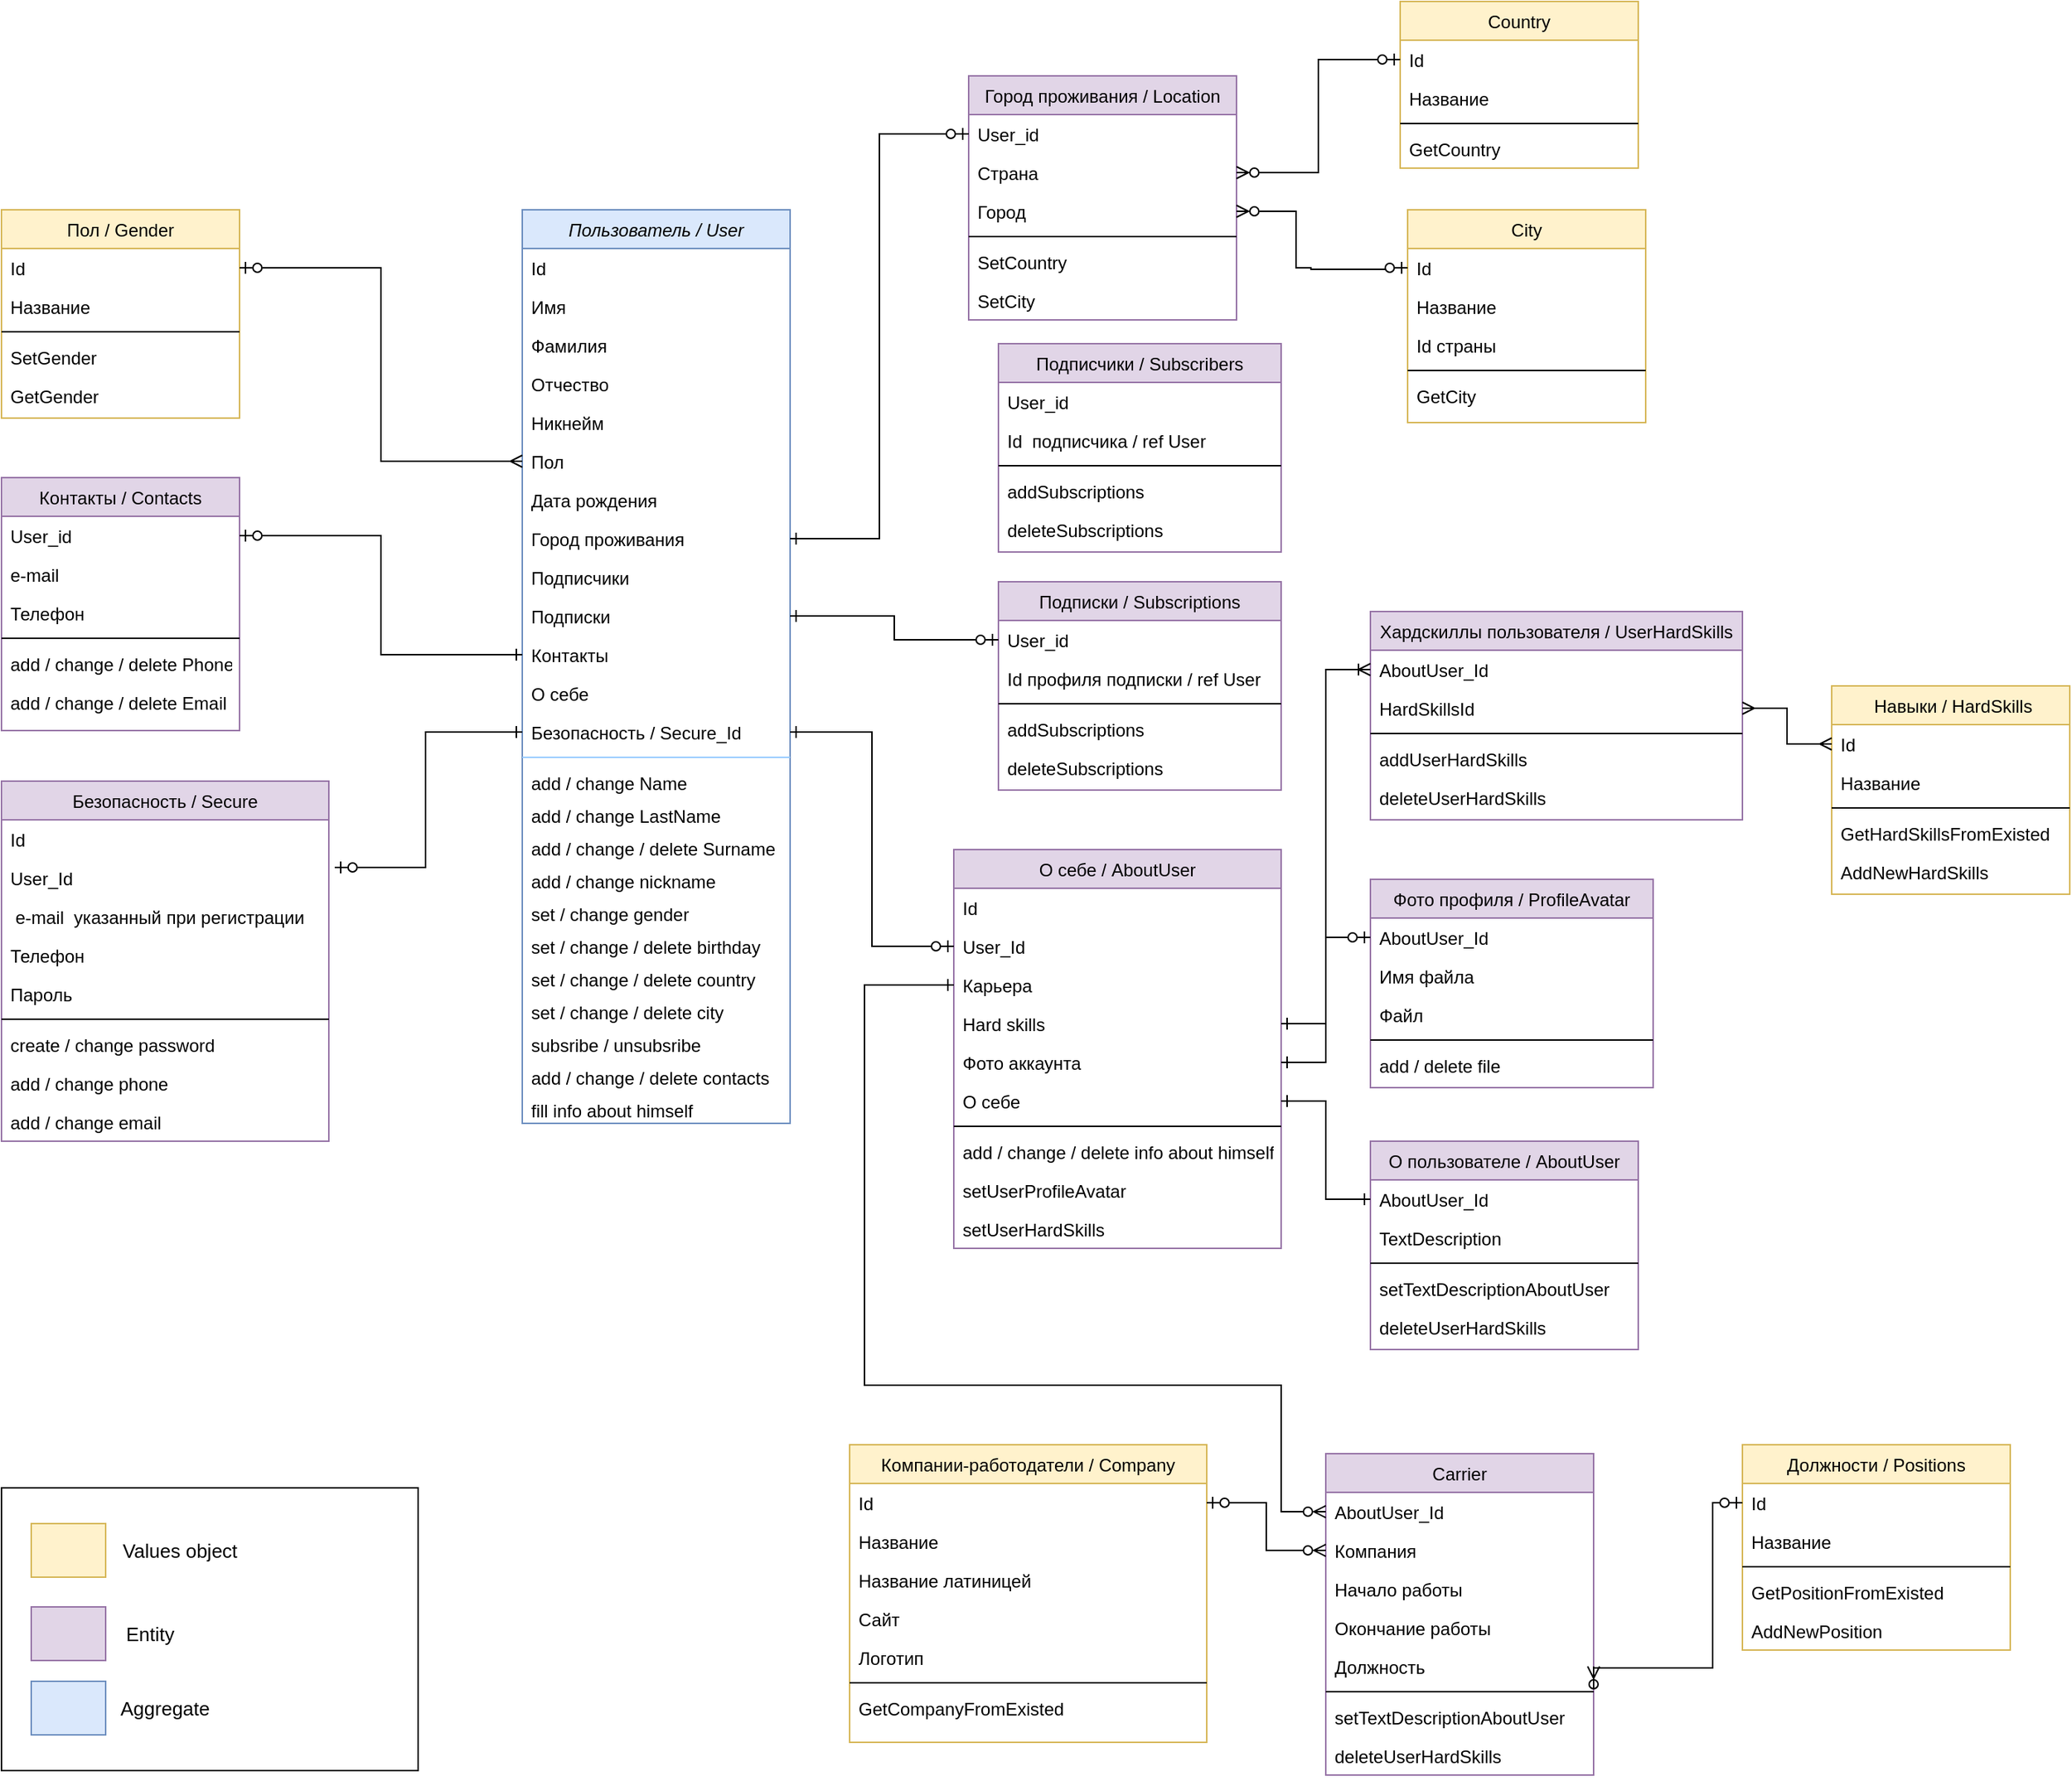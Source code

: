 <mxfile version="21.2.8" type="device">
  <diagram id="C5RBs43oDa-KdzZeNtuy" name="Page-1">
    <mxGraphModel dx="2420" dy="2177" grid="1" gridSize="10" guides="1" tooltips="1" connect="1" arrows="1" fold="1" page="1" pageScale="1" pageWidth="827" pageHeight="1169" math="0" shadow="0">
      <root>
        <mxCell id="WIyWlLk6GJQsqaUBKTNV-0" />
        <mxCell id="WIyWlLk6GJQsqaUBKTNV-1" parent="WIyWlLk6GJQsqaUBKTNV-0" />
        <mxCell id="zkfFHV4jXpPFQw0GAbJ--0" value="Пользователь / User" style="swimlane;fontStyle=2;align=center;verticalAlign=top;childLayout=stackLayout;horizontal=1;startSize=26;horizontalStack=0;resizeParent=1;resizeLast=0;collapsible=1;marginBottom=0;rounded=0;shadow=0;strokeWidth=1;fillColor=#dae8fc;strokeColor=#6c8ebf;" parent="WIyWlLk6GJQsqaUBKTNV-1" vertex="1">
          <mxGeometry x="220" y="120" width="180" height="614" as="geometry">
            <mxRectangle x="230" y="140" width="160" height="26" as="alternateBounds" />
          </mxGeometry>
        </mxCell>
        <mxCell id="zkfFHV4jXpPFQw0GAbJ--1" value="Id" style="text;align=left;verticalAlign=top;spacingLeft=4;spacingRight=4;overflow=hidden;rotatable=0;points=[[0,0.5],[1,0.5]];portConstraint=eastwest;" parent="zkfFHV4jXpPFQw0GAbJ--0" vertex="1">
          <mxGeometry y="26" width="180" height="26" as="geometry" />
        </mxCell>
        <mxCell id="zkfFHV4jXpPFQw0GAbJ--2" value="Имя" style="text;align=left;verticalAlign=top;spacingLeft=4;spacingRight=4;overflow=hidden;rotatable=0;points=[[0,0.5],[1,0.5]];portConstraint=eastwest;rounded=0;shadow=0;html=0;" parent="zkfFHV4jXpPFQw0GAbJ--0" vertex="1">
          <mxGeometry y="52" width="180" height="26" as="geometry" />
        </mxCell>
        <mxCell id="zkfFHV4jXpPFQw0GAbJ--3" value="Фамилия" style="text;align=left;verticalAlign=top;spacingLeft=4;spacingRight=4;overflow=hidden;rotatable=0;points=[[0,0.5],[1,0.5]];portConstraint=eastwest;rounded=0;shadow=0;html=0;" parent="zkfFHV4jXpPFQw0GAbJ--0" vertex="1">
          <mxGeometry y="78" width="180" height="26" as="geometry" />
        </mxCell>
        <mxCell id="YTB4qI9JWVfDAvAxkfLr-0" value="Отчество" style="text;align=left;verticalAlign=top;spacingLeft=4;spacingRight=4;overflow=hidden;rotatable=0;points=[[0,0.5],[1,0.5]];portConstraint=eastwest;rounded=0;shadow=0;html=0;" vertex="1" parent="zkfFHV4jXpPFQw0GAbJ--0">
          <mxGeometry y="104" width="180" height="26" as="geometry" />
        </mxCell>
        <mxCell id="YTB4qI9JWVfDAvAxkfLr-62" value="Никнейм" style="text;align=left;verticalAlign=top;spacingLeft=4;spacingRight=4;overflow=hidden;rotatable=0;points=[[0,0.5],[1,0.5]];portConstraint=eastwest;rounded=0;shadow=0;html=0;" vertex="1" parent="zkfFHV4jXpPFQw0GAbJ--0">
          <mxGeometry y="130" width="180" height="26" as="geometry" />
        </mxCell>
        <mxCell id="YTB4qI9JWVfDAvAxkfLr-1" value="Пол" style="text;align=left;verticalAlign=top;spacingLeft=4;spacingRight=4;overflow=hidden;rotatable=0;points=[[0,0.5],[1,0.5]];portConstraint=eastwest;rounded=0;shadow=0;html=0;" vertex="1" parent="zkfFHV4jXpPFQw0GAbJ--0">
          <mxGeometry y="156" width="180" height="26" as="geometry" />
        </mxCell>
        <mxCell id="YTB4qI9JWVfDAvAxkfLr-14" value="Дата рождения" style="text;align=left;verticalAlign=top;spacingLeft=4;spacingRight=4;overflow=hidden;rotatable=0;points=[[0,0.5],[1,0.5]];portConstraint=eastwest;rounded=0;shadow=0;html=0;" vertex="1" parent="zkfFHV4jXpPFQw0GAbJ--0">
          <mxGeometry y="182" width="180" height="26" as="geometry" />
        </mxCell>
        <mxCell id="YTB4qI9JWVfDAvAxkfLr-15" value="Город проживания" style="text;align=left;verticalAlign=top;spacingLeft=4;spacingRight=4;overflow=hidden;rotatable=0;points=[[0,0.5],[1,0.5]];portConstraint=eastwest;rounded=0;shadow=0;html=0;" vertex="1" parent="zkfFHV4jXpPFQw0GAbJ--0">
          <mxGeometry y="208" width="180" height="26" as="geometry" />
        </mxCell>
        <mxCell id="YTB4qI9JWVfDAvAxkfLr-170" value="Подписчики" style="text;align=left;verticalAlign=top;spacingLeft=4;spacingRight=4;overflow=hidden;rotatable=0;points=[[0,0.5],[1,0.5]];portConstraint=eastwest;rounded=0;shadow=0;html=0;strokeColor=none;" vertex="1" parent="zkfFHV4jXpPFQw0GAbJ--0">
          <mxGeometry y="234" width="180" height="26" as="geometry" />
        </mxCell>
        <mxCell id="YTB4qI9JWVfDAvAxkfLr-36" value="Подписки" style="text;align=left;verticalAlign=top;spacingLeft=4;spacingRight=4;overflow=hidden;rotatable=0;points=[[0,0.5],[1,0.5]];portConstraint=eastwest;rounded=0;shadow=0;html=0;strokeColor=none;" vertex="1" parent="zkfFHV4jXpPFQw0GAbJ--0">
          <mxGeometry y="260" width="180" height="26" as="geometry" />
        </mxCell>
        <mxCell id="YTB4qI9JWVfDAvAxkfLr-61" value="Контакты" style="text;align=left;verticalAlign=top;spacingLeft=4;spacingRight=4;overflow=hidden;rotatable=0;points=[[0,0.5],[1,0.5]];portConstraint=eastwest;rounded=0;shadow=0;html=0;" vertex="1" parent="zkfFHV4jXpPFQw0GAbJ--0">
          <mxGeometry y="286" width="180" height="26" as="geometry" />
        </mxCell>
        <mxCell id="YTB4qI9JWVfDAvAxkfLr-116" value="О себе" style="text;align=left;verticalAlign=top;spacingLeft=4;spacingRight=4;overflow=hidden;rotatable=0;points=[[0,0.5],[1,0.5]];portConstraint=eastwest;rounded=0;shadow=0;html=0;" vertex="1" parent="zkfFHV4jXpPFQw0GAbJ--0">
          <mxGeometry y="312" width="180" height="26" as="geometry" />
        </mxCell>
        <mxCell id="YTB4qI9JWVfDAvAxkfLr-48" value="Безопасность / Secure_Id" style="text;align=left;verticalAlign=top;spacingLeft=4;spacingRight=4;overflow=hidden;rotatable=0;points=[[0,0.5],[1,0.5]];portConstraint=eastwest;rounded=0;shadow=0;html=0;" vertex="1" parent="zkfFHV4jXpPFQw0GAbJ--0">
          <mxGeometry y="338" width="180" height="26" as="geometry" />
        </mxCell>
        <mxCell id="YTB4qI9JWVfDAvAxkfLr-186" value="" style="line;html=1;strokeWidth=1;align=left;verticalAlign=middle;spacingTop=-1;spacingLeft=3;spacingRight=3;rotatable=0;labelPosition=right;points=[];portConstraint=eastwest;strokeColor=#99CCFF;" vertex="1" parent="zkfFHV4jXpPFQw0GAbJ--0">
          <mxGeometry y="364" width="180" height="8" as="geometry" />
        </mxCell>
        <mxCell id="zkfFHV4jXpPFQw0GAbJ--5" value="add / change Name" style="text;align=left;verticalAlign=top;spacingLeft=4;spacingRight=4;overflow=hidden;rotatable=0;points=[[0,0.5],[1,0.5]];portConstraint=eastwest;" parent="zkfFHV4jXpPFQw0GAbJ--0" vertex="1">
          <mxGeometry y="372" width="180" height="22" as="geometry" />
        </mxCell>
        <mxCell id="YTB4qI9JWVfDAvAxkfLr-87" value="add / change LastName" style="text;align=left;verticalAlign=top;spacingLeft=4;spacingRight=4;overflow=hidden;rotatable=0;points=[[0,0.5],[1,0.5]];portConstraint=eastwest;" vertex="1" parent="zkfFHV4jXpPFQw0GAbJ--0">
          <mxGeometry y="394" width="180" height="22" as="geometry" />
        </mxCell>
        <mxCell id="YTB4qI9JWVfDAvAxkfLr-88" value="add / change / delete Surname" style="text;align=left;verticalAlign=top;spacingLeft=4;spacingRight=4;overflow=hidden;rotatable=0;points=[[0,0.5],[1,0.5]];portConstraint=eastwest;" vertex="1" parent="zkfFHV4jXpPFQw0GAbJ--0">
          <mxGeometry y="416" width="180" height="22" as="geometry" />
        </mxCell>
        <mxCell id="YTB4qI9JWVfDAvAxkfLr-89" value="add / change nickname" style="text;align=left;verticalAlign=top;spacingLeft=4;spacingRight=4;overflow=hidden;rotatable=0;points=[[0,0.5],[1,0.5]];portConstraint=eastwest;" vertex="1" parent="zkfFHV4jXpPFQw0GAbJ--0">
          <mxGeometry y="438" width="180" height="22" as="geometry" />
        </mxCell>
        <mxCell id="YTB4qI9JWVfDAvAxkfLr-90" value="set / change gender" style="text;align=left;verticalAlign=top;spacingLeft=4;spacingRight=4;overflow=hidden;rotatable=0;points=[[0,0.5],[1,0.5]];portConstraint=eastwest;" vertex="1" parent="zkfFHV4jXpPFQw0GAbJ--0">
          <mxGeometry y="460" width="180" height="22" as="geometry" />
        </mxCell>
        <mxCell id="YTB4qI9JWVfDAvAxkfLr-91" value="set / change / delete birthday" style="text;align=left;verticalAlign=top;spacingLeft=4;spacingRight=4;overflow=hidden;rotatable=0;points=[[0,0.5],[1,0.5]];portConstraint=eastwest;" vertex="1" parent="zkfFHV4jXpPFQw0GAbJ--0">
          <mxGeometry y="482" width="180" height="22" as="geometry" />
        </mxCell>
        <mxCell id="YTB4qI9JWVfDAvAxkfLr-92" value="set / change / delete country" style="text;align=left;verticalAlign=top;spacingLeft=4;spacingRight=4;overflow=hidden;rotatable=0;points=[[0,0.5],[1,0.5]];portConstraint=eastwest;" vertex="1" parent="zkfFHV4jXpPFQw0GAbJ--0">
          <mxGeometry y="504" width="180" height="22" as="geometry" />
        </mxCell>
        <mxCell id="YTB4qI9JWVfDAvAxkfLr-93" value="set / change / delete city" style="text;align=left;verticalAlign=top;spacingLeft=4;spacingRight=4;overflow=hidden;rotatable=0;points=[[0,0.5],[1,0.5]];portConstraint=eastwest;" vertex="1" parent="zkfFHV4jXpPFQw0GAbJ--0">
          <mxGeometry y="526" width="180" height="22" as="geometry" />
        </mxCell>
        <mxCell id="YTB4qI9JWVfDAvAxkfLr-94" value="subsribe / unsubsribe" style="text;align=left;verticalAlign=top;spacingLeft=4;spacingRight=4;overflow=hidden;rotatable=0;points=[[0,0.5],[1,0.5]];portConstraint=eastwest;" vertex="1" parent="zkfFHV4jXpPFQw0GAbJ--0">
          <mxGeometry y="548" width="180" height="22" as="geometry" />
        </mxCell>
        <mxCell id="YTB4qI9JWVfDAvAxkfLr-95" value="add / change / delete contacts" style="text;align=left;verticalAlign=top;spacingLeft=4;spacingRight=4;overflow=hidden;rotatable=0;points=[[0,0.5],[1,0.5]];portConstraint=eastwest;" vertex="1" parent="zkfFHV4jXpPFQw0GAbJ--0">
          <mxGeometry y="570" width="180" height="22" as="geometry" />
        </mxCell>
        <mxCell id="YTB4qI9JWVfDAvAxkfLr-96" value="fill info about himself " style="text;align=left;verticalAlign=top;spacingLeft=4;spacingRight=4;overflow=hidden;rotatable=0;points=[[0,0.5],[1,0.5]];portConstraint=eastwest;" vertex="1" parent="zkfFHV4jXpPFQw0GAbJ--0">
          <mxGeometry y="592" width="180" height="22" as="geometry" />
        </mxCell>
        <mxCell id="zkfFHV4jXpPFQw0GAbJ--17" value="Город проживания / Location" style="swimlane;fontStyle=0;align=center;verticalAlign=top;childLayout=stackLayout;horizontal=1;startSize=26;horizontalStack=0;resizeParent=1;resizeLast=0;collapsible=1;marginBottom=0;rounded=0;shadow=0;strokeWidth=1;fillColor=#e1d5e7;strokeColor=#9673a6;" parent="WIyWlLk6GJQsqaUBKTNV-1" vertex="1">
          <mxGeometry x="520" y="30" width="180" height="164" as="geometry">
            <mxRectangle x="550" y="140" width="160" height="26" as="alternateBounds" />
          </mxGeometry>
        </mxCell>
        <mxCell id="YTB4qI9JWVfDAvAxkfLr-38" value="User_id" style="text;align=left;verticalAlign=top;spacingLeft=4;spacingRight=4;overflow=hidden;rotatable=0;points=[[0,0.5],[1,0.5]];portConstraint=eastwest;rounded=0;shadow=0;html=0;" vertex="1" parent="zkfFHV4jXpPFQw0GAbJ--17">
          <mxGeometry y="26" width="180" height="26" as="geometry" />
        </mxCell>
        <mxCell id="zkfFHV4jXpPFQw0GAbJ--18" value="Страна" style="text;align=left;verticalAlign=top;spacingLeft=4;spacingRight=4;overflow=hidden;rotatable=0;points=[[0,0.5],[1,0.5]];portConstraint=eastwest;" parent="zkfFHV4jXpPFQw0GAbJ--17" vertex="1">
          <mxGeometry y="52" width="180" height="26" as="geometry" />
        </mxCell>
        <mxCell id="zkfFHV4jXpPFQw0GAbJ--19" value="Город" style="text;align=left;verticalAlign=top;spacingLeft=4;spacingRight=4;overflow=hidden;rotatable=0;points=[[0,0.5],[1,0.5]];portConstraint=eastwest;rounded=0;shadow=0;html=0;" parent="zkfFHV4jXpPFQw0GAbJ--17" vertex="1">
          <mxGeometry y="78" width="180" height="26" as="geometry" />
        </mxCell>
        <mxCell id="zkfFHV4jXpPFQw0GAbJ--23" value="" style="line;html=1;strokeWidth=1;align=left;verticalAlign=middle;spacingTop=-1;spacingLeft=3;spacingRight=3;rotatable=0;labelPosition=right;points=[];portConstraint=eastwest;" parent="zkfFHV4jXpPFQw0GAbJ--17" vertex="1">
          <mxGeometry y="104" width="180" height="8" as="geometry" />
        </mxCell>
        <mxCell id="zkfFHV4jXpPFQw0GAbJ--24" value="SetCountry" style="text;align=left;verticalAlign=top;spacingLeft=4;spacingRight=4;overflow=hidden;rotatable=0;points=[[0,0.5],[1,0.5]];portConstraint=eastwest;" parent="zkfFHV4jXpPFQw0GAbJ--17" vertex="1">
          <mxGeometry y="112" width="180" height="26" as="geometry" />
        </mxCell>
        <mxCell id="zkfFHV4jXpPFQw0GAbJ--25" value="SetCity" style="text;align=left;verticalAlign=top;spacingLeft=4;spacingRight=4;overflow=hidden;rotatable=0;points=[[0,0.5],[1,0.5]];portConstraint=eastwest;" parent="zkfFHV4jXpPFQw0GAbJ--17" vertex="1">
          <mxGeometry y="138" width="180" height="26" as="geometry" />
        </mxCell>
        <mxCell id="YTB4qI9JWVfDAvAxkfLr-2" value="Пол / Gender" style="swimlane;fontStyle=0;align=center;verticalAlign=top;childLayout=stackLayout;horizontal=1;startSize=26;horizontalStack=0;resizeParent=1;resizeLast=0;collapsible=1;marginBottom=0;rounded=0;shadow=0;strokeWidth=1;fillColor=#fff2cc;strokeColor=#d6b656;" vertex="1" parent="WIyWlLk6GJQsqaUBKTNV-1">
          <mxGeometry x="-130" y="120" width="160" height="140" as="geometry">
            <mxRectangle x="550" y="140" width="160" height="26" as="alternateBounds" />
          </mxGeometry>
        </mxCell>
        <mxCell id="YTB4qI9JWVfDAvAxkfLr-3" value="Id" style="text;align=left;verticalAlign=top;spacingLeft=4;spacingRight=4;overflow=hidden;rotatable=0;points=[[0,0.5],[1,0.5]];portConstraint=eastwest;" vertex="1" parent="YTB4qI9JWVfDAvAxkfLr-2">
          <mxGeometry y="26" width="160" height="26" as="geometry" />
        </mxCell>
        <mxCell id="YTB4qI9JWVfDAvAxkfLr-4" value="Название" style="text;align=left;verticalAlign=top;spacingLeft=4;spacingRight=4;overflow=hidden;rotatable=0;points=[[0,0.5],[1,0.5]];portConstraint=eastwest;rounded=0;shadow=0;html=0;" vertex="1" parent="YTB4qI9JWVfDAvAxkfLr-2">
          <mxGeometry y="52" width="160" height="26" as="geometry" />
        </mxCell>
        <mxCell id="YTB4qI9JWVfDAvAxkfLr-8" value="" style="line;html=1;strokeWidth=1;align=left;verticalAlign=middle;spacingTop=-1;spacingLeft=3;spacingRight=3;rotatable=0;labelPosition=right;points=[];portConstraint=eastwest;" vertex="1" parent="YTB4qI9JWVfDAvAxkfLr-2">
          <mxGeometry y="78" width="160" height="8" as="geometry" />
        </mxCell>
        <mxCell id="YTB4qI9JWVfDAvAxkfLr-9" value="SetGender" style="text;align=left;verticalAlign=top;spacingLeft=4;spacingRight=4;overflow=hidden;rotatable=0;points=[[0,0.5],[1,0.5]];portConstraint=eastwest;" vertex="1" parent="YTB4qI9JWVfDAvAxkfLr-2">
          <mxGeometry y="86" width="160" height="26" as="geometry" />
        </mxCell>
        <mxCell id="YTB4qI9JWVfDAvAxkfLr-12" value="GetGender" style="text;align=left;verticalAlign=top;spacingLeft=4;spacingRight=4;overflow=hidden;rotatable=0;points=[[0,0.5],[1,0.5]];portConstraint=eastwest;" vertex="1" parent="YTB4qI9JWVfDAvAxkfLr-2">
          <mxGeometry y="112" width="160" height="26" as="geometry" />
        </mxCell>
        <mxCell id="YTB4qI9JWVfDAvAxkfLr-13" style="edgeStyle=orthogonalEdgeStyle;rounded=0;orthogonalLoop=1;jettySize=auto;html=1;entryX=1;entryY=0.5;entryDx=0;entryDy=0;startArrow=ERmany;startFill=0;endArrow=ERzeroToOne;endFill=0;" edge="1" parent="WIyWlLk6GJQsqaUBKTNV-1" source="YTB4qI9JWVfDAvAxkfLr-1" target="YTB4qI9JWVfDAvAxkfLr-3">
          <mxGeometry relative="1" as="geometry" />
        </mxCell>
        <mxCell id="YTB4qI9JWVfDAvAxkfLr-16" value="Country" style="swimlane;fontStyle=0;align=center;verticalAlign=top;childLayout=stackLayout;horizontal=1;startSize=26;horizontalStack=0;resizeParent=1;resizeLast=0;collapsible=1;marginBottom=0;rounded=0;shadow=0;strokeWidth=1;fillColor=#fff2cc;strokeColor=#d6b656;" vertex="1" parent="WIyWlLk6GJQsqaUBKTNV-1">
          <mxGeometry x="810" y="-20" width="160" height="112" as="geometry">
            <mxRectangle x="550" y="140" width="160" height="26" as="alternateBounds" />
          </mxGeometry>
        </mxCell>
        <mxCell id="YTB4qI9JWVfDAvAxkfLr-17" value="Id" style="text;align=left;verticalAlign=top;spacingLeft=4;spacingRight=4;overflow=hidden;rotatable=0;points=[[0,0.5],[1,0.5]];portConstraint=eastwest;" vertex="1" parent="YTB4qI9JWVfDAvAxkfLr-16">
          <mxGeometry y="26" width="160" height="26" as="geometry" />
        </mxCell>
        <mxCell id="YTB4qI9JWVfDAvAxkfLr-18" value="Название" style="text;align=left;verticalAlign=top;spacingLeft=4;spacingRight=4;overflow=hidden;rotatable=0;points=[[0,0.5],[1,0.5]];portConstraint=eastwest;rounded=0;shadow=0;html=0;" vertex="1" parent="YTB4qI9JWVfDAvAxkfLr-16">
          <mxGeometry y="52" width="160" height="26" as="geometry" />
        </mxCell>
        <mxCell id="YTB4qI9JWVfDAvAxkfLr-19" value="" style="line;html=1;strokeWidth=1;align=left;verticalAlign=middle;spacingTop=-1;spacingLeft=3;spacingRight=3;rotatable=0;labelPosition=right;points=[];portConstraint=eastwest;" vertex="1" parent="YTB4qI9JWVfDAvAxkfLr-16">
          <mxGeometry y="78" width="160" height="8" as="geometry" />
        </mxCell>
        <mxCell id="YTB4qI9JWVfDAvAxkfLr-20" value="GetCountry" style="text;align=left;verticalAlign=top;spacingLeft=4;spacingRight=4;overflow=hidden;rotatable=0;points=[[0,0.5],[1,0.5]];portConstraint=eastwest;" vertex="1" parent="YTB4qI9JWVfDAvAxkfLr-16">
          <mxGeometry y="86" width="160" height="26" as="geometry" />
        </mxCell>
        <mxCell id="YTB4qI9JWVfDAvAxkfLr-22" style="edgeStyle=orthogonalEdgeStyle;rounded=0;orthogonalLoop=1;jettySize=auto;html=1;entryX=1;entryY=0.5;entryDx=0;entryDy=0;startArrow=ERzeroToOne;startFill=0;endArrow=ERzeroToMany;endFill=0;" edge="1" parent="WIyWlLk6GJQsqaUBKTNV-1" source="YTB4qI9JWVfDAvAxkfLr-17" target="zkfFHV4jXpPFQw0GAbJ--18">
          <mxGeometry relative="1" as="geometry" />
        </mxCell>
        <mxCell id="YTB4qI9JWVfDAvAxkfLr-28" value="City" style="swimlane;fontStyle=0;align=center;verticalAlign=top;childLayout=stackLayout;horizontal=1;startSize=26;horizontalStack=0;resizeParent=1;resizeLast=0;collapsible=1;marginBottom=0;rounded=0;shadow=0;strokeWidth=1;fillColor=#fff2cc;strokeColor=#d6b656;" vertex="1" parent="WIyWlLk6GJQsqaUBKTNV-1">
          <mxGeometry x="815" y="120" width="160" height="143" as="geometry">
            <mxRectangle x="550" y="140" width="160" height="26" as="alternateBounds" />
          </mxGeometry>
        </mxCell>
        <mxCell id="YTB4qI9JWVfDAvAxkfLr-29" value="Id" style="text;align=left;verticalAlign=top;spacingLeft=4;spacingRight=4;overflow=hidden;rotatable=0;points=[[0,0.5],[1,0.5]];portConstraint=eastwest;" vertex="1" parent="YTB4qI9JWVfDAvAxkfLr-28">
          <mxGeometry y="26" width="160" height="26" as="geometry" />
        </mxCell>
        <mxCell id="YTB4qI9JWVfDAvAxkfLr-30" value="Название" style="text;align=left;verticalAlign=top;spacingLeft=4;spacingRight=4;overflow=hidden;rotatable=0;points=[[0,0.5],[1,0.5]];portConstraint=eastwest;rounded=0;shadow=0;html=0;" vertex="1" parent="YTB4qI9JWVfDAvAxkfLr-28">
          <mxGeometry y="52" width="160" height="26" as="geometry" />
        </mxCell>
        <mxCell id="YTB4qI9JWVfDAvAxkfLr-33" value="Id страны" style="text;align=left;verticalAlign=top;spacingLeft=4;spacingRight=4;overflow=hidden;rotatable=0;points=[[0,0.5],[1,0.5]];portConstraint=eastwest;rounded=0;shadow=0;html=0;" vertex="1" parent="YTB4qI9JWVfDAvAxkfLr-28">
          <mxGeometry y="78" width="160" height="26" as="geometry" />
        </mxCell>
        <mxCell id="YTB4qI9JWVfDAvAxkfLr-31" value="" style="line;html=1;strokeWidth=1;align=left;verticalAlign=middle;spacingTop=-1;spacingLeft=3;spacingRight=3;rotatable=0;labelPosition=right;points=[];portConstraint=eastwest;" vertex="1" parent="YTB4qI9JWVfDAvAxkfLr-28">
          <mxGeometry y="104" width="160" height="8" as="geometry" />
        </mxCell>
        <mxCell id="YTB4qI9JWVfDAvAxkfLr-32" value="GetCity" style="text;align=left;verticalAlign=top;spacingLeft=4;spacingRight=4;overflow=hidden;rotatable=0;points=[[0,0.5],[1,0.5]];portConstraint=eastwest;" vertex="1" parent="YTB4qI9JWVfDAvAxkfLr-28">
          <mxGeometry y="112" width="160" height="26" as="geometry" />
        </mxCell>
        <mxCell id="YTB4qI9JWVfDAvAxkfLr-35" style="edgeStyle=orthogonalEdgeStyle;rounded=0;orthogonalLoop=1;jettySize=auto;html=1;exitX=0;exitY=0.5;exitDx=0;exitDy=0;entryX=1;entryY=0.5;entryDx=0;entryDy=0;startArrow=ERzeroToOne;startFill=0;endArrow=ERzeroToMany;endFill=0;" edge="1" parent="WIyWlLk6GJQsqaUBKTNV-1" source="YTB4qI9JWVfDAvAxkfLr-29" target="zkfFHV4jXpPFQw0GAbJ--19">
          <mxGeometry relative="1" as="geometry">
            <mxPoint x="700" y="230" as="targetPoint" />
            <Array as="points">
              <mxPoint x="800" y="159" />
              <mxPoint x="800" y="160" />
              <mxPoint x="750" y="160" />
              <mxPoint x="750" y="159" />
              <mxPoint x="740" y="159" />
              <mxPoint x="740" y="121" />
            </Array>
          </mxGeometry>
        </mxCell>
        <mxCell id="YTB4qI9JWVfDAvAxkfLr-37" style="edgeStyle=orthogonalEdgeStyle;rounded=0;orthogonalLoop=1;jettySize=auto;html=1;entryX=0;entryY=0.5;entryDx=0;entryDy=0;startArrow=ERone;startFill=0;endArrow=ERzeroToOne;endFill=0;" edge="1" parent="WIyWlLk6GJQsqaUBKTNV-1" source="YTB4qI9JWVfDAvAxkfLr-15" target="YTB4qI9JWVfDAvAxkfLr-38">
          <mxGeometry relative="1" as="geometry" />
        </mxCell>
        <mxCell id="YTB4qI9JWVfDAvAxkfLr-39" value="Подписки / Subscriptions" style="swimlane;fontStyle=0;align=center;verticalAlign=top;childLayout=stackLayout;horizontal=1;startSize=26;horizontalStack=0;resizeParent=1;resizeLast=0;collapsible=1;marginBottom=0;rounded=0;shadow=0;strokeWidth=1;fillColor=#e1d5e7;strokeColor=#9673a6;" vertex="1" parent="WIyWlLk6GJQsqaUBKTNV-1">
          <mxGeometry x="540" y="370" width="190" height="140" as="geometry">
            <mxRectangle x="510" y="364" width="160" height="26" as="alternateBounds" />
          </mxGeometry>
        </mxCell>
        <mxCell id="YTB4qI9JWVfDAvAxkfLr-46" value="User_id" style="text;align=left;verticalAlign=top;spacingLeft=4;spacingRight=4;overflow=hidden;rotatable=0;points=[[0,0.5],[1,0.5]];portConstraint=eastwest;rounded=0;shadow=0;html=0;" vertex="1" parent="YTB4qI9JWVfDAvAxkfLr-39">
          <mxGeometry y="26" width="190" height="26" as="geometry" />
        </mxCell>
        <mxCell id="YTB4qI9JWVfDAvAxkfLr-40" value="Id профиля подписки / ref User" style="text;align=left;verticalAlign=top;spacingLeft=4;spacingRight=4;overflow=hidden;rotatable=0;points=[[0,0.5],[1,0.5]];portConstraint=eastwest;rounded=0;shadow=0;html=0;" vertex="1" parent="YTB4qI9JWVfDAvAxkfLr-39">
          <mxGeometry y="52" width="190" height="26" as="geometry" />
        </mxCell>
        <mxCell id="YTB4qI9JWVfDAvAxkfLr-43" value="" style="line;html=1;strokeWidth=1;align=left;verticalAlign=middle;spacingTop=-1;spacingLeft=3;spacingRight=3;rotatable=0;labelPosition=right;points=[];portConstraint=eastwest;" vertex="1" parent="YTB4qI9JWVfDAvAxkfLr-39">
          <mxGeometry y="78" width="190" height="8" as="geometry" />
        </mxCell>
        <mxCell id="YTB4qI9JWVfDAvAxkfLr-44" value="addSubscriptions" style="text;align=left;verticalAlign=top;spacingLeft=4;spacingRight=4;overflow=hidden;rotatable=0;points=[[0,0.5],[1,0.5]];portConstraint=eastwest;" vertex="1" parent="YTB4qI9JWVfDAvAxkfLr-39">
          <mxGeometry y="86" width="190" height="26" as="geometry" />
        </mxCell>
        <mxCell id="YTB4qI9JWVfDAvAxkfLr-45" value="deleteSubscriptions" style="text;align=left;verticalAlign=top;spacingLeft=4;spacingRight=4;overflow=hidden;rotatable=0;points=[[0,0.5],[1,0.5]];portConstraint=eastwest;" vertex="1" parent="YTB4qI9JWVfDAvAxkfLr-39">
          <mxGeometry y="112" width="190" height="26" as="geometry" />
        </mxCell>
        <mxCell id="YTB4qI9JWVfDAvAxkfLr-47" style="edgeStyle=orthogonalEdgeStyle;rounded=0;orthogonalLoop=1;jettySize=auto;html=1;entryX=0;entryY=0.5;entryDx=0;entryDy=0;endArrow=ERzeroToOne;endFill=0;startArrow=ERone;startFill=0;" edge="1" parent="WIyWlLk6GJQsqaUBKTNV-1" source="YTB4qI9JWVfDAvAxkfLr-36" target="YTB4qI9JWVfDAvAxkfLr-46">
          <mxGeometry relative="1" as="geometry" />
        </mxCell>
        <mxCell id="YTB4qI9JWVfDAvAxkfLr-49" value="Контакты / Contacts" style="swimlane;fontStyle=0;align=center;verticalAlign=top;childLayout=stackLayout;horizontal=1;startSize=26;horizontalStack=0;resizeParent=1;resizeLast=0;collapsible=1;marginBottom=0;rounded=0;shadow=0;strokeWidth=1;fillColor=#e1d5e7;strokeColor=#9673a6;" vertex="1" parent="WIyWlLk6GJQsqaUBKTNV-1">
          <mxGeometry x="-130" y="300" width="160" height="170" as="geometry">
            <mxRectangle x="550" y="140" width="160" height="26" as="alternateBounds" />
          </mxGeometry>
        </mxCell>
        <mxCell id="YTB4qI9JWVfDAvAxkfLr-50" value="User_id" style="text;align=left;verticalAlign=top;spacingLeft=4;spacingRight=4;overflow=hidden;rotatable=0;points=[[0,0.5],[1,0.5]];portConstraint=eastwest;rounded=0;shadow=0;html=0;" vertex="1" parent="YTB4qI9JWVfDAvAxkfLr-49">
          <mxGeometry y="26" width="160" height="26" as="geometry" />
        </mxCell>
        <mxCell id="YTB4qI9JWVfDAvAxkfLr-51" value="e-mail" style="text;align=left;verticalAlign=top;spacingLeft=4;spacingRight=4;overflow=hidden;rotatable=0;points=[[0,0.5],[1,0.5]];portConstraint=eastwest;rounded=0;shadow=0;html=0;" vertex="1" parent="YTB4qI9JWVfDAvAxkfLr-49">
          <mxGeometry y="52" width="160" height="26" as="geometry" />
        </mxCell>
        <mxCell id="YTB4qI9JWVfDAvAxkfLr-56" value="Телефон" style="text;align=left;verticalAlign=top;spacingLeft=4;spacingRight=4;overflow=hidden;rotatable=0;points=[[0,0.5],[1,0.5]];portConstraint=eastwest;rounded=0;shadow=0;html=0;" vertex="1" parent="YTB4qI9JWVfDAvAxkfLr-49">
          <mxGeometry y="78" width="160" height="26" as="geometry" />
        </mxCell>
        <mxCell id="YTB4qI9JWVfDAvAxkfLr-52" value="" style="line;html=1;strokeWidth=1;align=left;verticalAlign=middle;spacingTop=-1;spacingLeft=3;spacingRight=3;rotatable=0;labelPosition=right;points=[];portConstraint=eastwest;" vertex="1" parent="YTB4qI9JWVfDAvAxkfLr-49">
          <mxGeometry y="104" width="160" height="8" as="geometry" />
        </mxCell>
        <mxCell id="YTB4qI9JWVfDAvAxkfLr-53" value="add / change / delete Phone" style="text;align=left;verticalAlign=top;spacingLeft=4;spacingRight=4;overflow=hidden;rotatable=0;points=[[0,0.5],[1,0.5]];portConstraint=eastwest;" vertex="1" parent="YTB4qI9JWVfDAvAxkfLr-49">
          <mxGeometry y="112" width="160" height="26" as="geometry" />
        </mxCell>
        <mxCell id="YTB4qI9JWVfDAvAxkfLr-54" value="add / change / delete Email" style="text;align=left;verticalAlign=top;spacingLeft=4;spacingRight=4;overflow=hidden;rotatable=0;points=[[0,0.5],[1,0.5]];portConstraint=eastwest;" vertex="1" parent="YTB4qI9JWVfDAvAxkfLr-49">
          <mxGeometry y="138" width="160" height="26" as="geometry" />
        </mxCell>
        <mxCell id="YTB4qI9JWVfDAvAxkfLr-55" style="edgeStyle=orthogonalEdgeStyle;rounded=0;orthogonalLoop=1;jettySize=auto;html=1;entryX=1;entryY=0.5;entryDx=0;entryDy=0;exitX=0;exitY=0.5;exitDx=0;exitDy=0;startArrow=ERone;startFill=0;endArrow=ERzeroToOne;endFill=0;" edge="1" parent="WIyWlLk6GJQsqaUBKTNV-1" source="YTB4qI9JWVfDAvAxkfLr-61" target="YTB4qI9JWVfDAvAxkfLr-50">
          <mxGeometry relative="1" as="geometry" />
        </mxCell>
        <mxCell id="YTB4qI9JWVfDAvAxkfLr-63" value="О себе / AboutUser" style="swimlane;fontStyle=0;align=center;verticalAlign=top;childLayout=stackLayout;horizontal=1;startSize=26;horizontalStack=0;resizeParent=1;resizeLast=0;collapsible=1;marginBottom=0;rounded=0;shadow=0;strokeWidth=1;fillColor=#e1d5e7;strokeColor=#9673a6;" vertex="1" parent="WIyWlLk6GJQsqaUBKTNV-1">
          <mxGeometry x="510" y="550" width="220" height="268" as="geometry">
            <mxRectangle x="550" y="140" width="160" height="26" as="alternateBounds" />
          </mxGeometry>
        </mxCell>
        <mxCell id="YTB4qI9JWVfDAvAxkfLr-115" value="Id" style="text;align=left;verticalAlign=top;spacingLeft=4;spacingRight=4;overflow=hidden;rotatable=0;points=[[0,0.5],[1,0.5]];portConstraint=eastwest;rounded=0;shadow=0;html=0;" vertex="1" parent="YTB4qI9JWVfDAvAxkfLr-63">
          <mxGeometry y="26" width="220" height="26" as="geometry" />
        </mxCell>
        <mxCell id="YTB4qI9JWVfDAvAxkfLr-69" value="User_Id" style="text;align=left;verticalAlign=top;spacingLeft=4;spacingRight=4;overflow=hidden;rotatable=0;points=[[0,0.5],[1,0.5]];portConstraint=eastwest;rounded=0;shadow=0;html=0;" vertex="1" parent="YTB4qI9JWVfDAvAxkfLr-63">
          <mxGeometry y="52" width="220" height="26" as="geometry" />
        </mxCell>
        <mxCell id="YTB4qI9JWVfDAvAxkfLr-138" value="Карьера" style="text;align=left;verticalAlign=top;spacingLeft=4;spacingRight=4;overflow=hidden;rotatable=0;points=[[0,0.5],[1,0.5]];portConstraint=eastwest;rounded=0;shadow=0;html=0;" vertex="1" parent="YTB4qI9JWVfDAvAxkfLr-63">
          <mxGeometry y="78" width="220" height="26" as="geometry" />
        </mxCell>
        <mxCell id="YTB4qI9JWVfDAvAxkfLr-137" value="Hard skills" style="text;align=left;verticalAlign=top;spacingLeft=4;spacingRight=4;overflow=hidden;rotatable=0;points=[[0,0.5],[1,0.5]];portConstraint=eastwest;rounded=0;shadow=0;html=0;" vertex="1" parent="YTB4qI9JWVfDAvAxkfLr-63">
          <mxGeometry y="104" width="220" height="26" as="geometry" />
        </mxCell>
        <mxCell id="YTB4qI9JWVfDAvAxkfLr-110" value="Фото аккаунта" style="text;align=left;verticalAlign=top;spacingLeft=4;spacingRight=4;overflow=hidden;rotatable=0;points=[[0,0.5],[1,0.5]];portConstraint=eastwest;rounded=0;shadow=0;html=0;" vertex="1" parent="YTB4qI9JWVfDAvAxkfLr-63">
          <mxGeometry y="130" width="220" height="26" as="geometry" />
        </mxCell>
        <mxCell id="YTB4qI9JWVfDAvAxkfLr-65" value="О себе" style="text;align=left;verticalAlign=top;spacingLeft=4;spacingRight=4;overflow=hidden;rotatable=0;points=[[0,0.5],[1,0.5]];portConstraint=eastwest;rounded=0;shadow=0;html=0;" vertex="1" parent="YTB4qI9JWVfDAvAxkfLr-63">
          <mxGeometry y="156" width="220" height="26" as="geometry" />
        </mxCell>
        <mxCell id="YTB4qI9JWVfDAvAxkfLr-66" value="" style="line;html=1;strokeWidth=1;align=left;verticalAlign=middle;spacingTop=-1;spacingLeft=3;spacingRight=3;rotatable=0;labelPosition=right;points=[];portConstraint=eastwest;" vertex="1" parent="YTB4qI9JWVfDAvAxkfLr-63">
          <mxGeometry y="182" width="220" height="8" as="geometry" />
        </mxCell>
        <mxCell id="YTB4qI9JWVfDAvAxkfLr-67" value="add / change / delete info about himself" style="text;align=left;verticalAlign=top;spacingLeft=4;spacingRight=4;overflow=hidden;rotatable=0;points=[[0,0.5],[1,0.5]];portConstraint=eastwest;" vertex="1" parent="YTB4qI9JWVfDAvAxkfLr-63">
          <mxGeometry y="190" width="220" height="26" as="geometry" />
        </mxCell>
        <mxCell id="YTB4qI9JWVfDAvAxkfLr-68" value="setUserProfileAvatar" style="text;align=left;verticalAlign=top;spacingLeft=4;spacingRight=4;overflow=hidden;rotatable=0;points=[[0,0.5],[1,0.5]];portConstraint=eastwest;" vertex="1" parent="YTB4qI9JWVfDAvAxkfLr-63">
          <mxGeometry y="216" width="220" height="26" as="geometry" />
        </mxCell>
        <mxCell id="YTB4qI9JWVfDAvAxkfLr-114" value="setUserHardSkills" style="text;align=left;verticalAlign=top;spacingLeft=4;spacingRight=4;overflow=hidden;rotatable=0;points=[[0,0.5],[1,0.5]];portConstraint=eastwest;" vertex="1" parent="YTB4qI9JWVfDAvAxkfLr-63">
          <mxGeometry y="242" width="220" height="26" as="geometry" />
        </mxCell>
        <mxCell id="YTB4qI9JWVfDAvAxkfLr-70" value="Хардскиллы пользователя / UserHardSkills" style="swimlane;fontStyle=0;align=center;verticalAlign=top;childLayout=stackLayout;horizontal=1;startSize=26;horizontalStack=0;resizeParent=1;resizeLast=0;collapsible=1;marginBottom=0;rounded=0;shadow=0;strokeWidth=1;fillColor=#e1d5e7;strokeColor=#9673a6;" vertex="1" parent="WIyWlLk6GJQsqaUBKTNV-1">
          <mxGeometry x="790" y="390" width="250" height="140" as="geometry">
            <mxRectangle x="550" y="140" width="160" height="26" as="alternateBounds" />
          </mxGeometry>
        </mxCell>
        <mxCell id="YTB4qI9JWVfDAvAxkfLr-71" value="AboutUser_Id" style="text;align=left;verticalAlign=top;spacingLeft=4;spacingRight=4;overflow=hidden;rotatable=0;points=[[0,0.5],[1,0.5]];portConstraint=eastwest;rounded=0;shadow=0;html=0;" vertex="1" parent="YTB4qI9JWVfDAvAxkfLr-70">
          <mxGeometry y="26" width="250" height="26" as="geometry" />
        </mxCell>
        <mxCell id="YTB4qI9JWVfDAvAxkfLr-72" value="HardSkillsId" style="text;align=left;verticalAlign=top;spacingLeft=4;spacingRight=4;overflow=hidden;rotatable=0;points=[[0,0.5],[1,0.5]];portConstraint=eastwest;rounded=0;shadow=0;html=0;" vertex="1" parent="YTB4qI9JWVfDAvAxkfLr-70">
          <mxGeometry y="52" width="250" height="26" as="geometry" />
        </mxCell>
        <mxCell id="YTB4qI9JWVfDAvAxkfLr-74" value="" style="line;html=1;strokeWidth=1;align=left;verticalAlign=middle;spacingTop=-1;spacingLeft=3;spacingRight=3;rotatable=0;labelPosition=right;points=[];portConstraint=eastwest;" vertex="1" parent="YTB4qI9JWVfDAvAxkfLr-70">
          <mxGeometry y="78" width="250" height="8" as="geometry" />
        </mxCell>
        <mxCell id="YTB4qI9JWVfDAvAxkfLr-75" value="addUserHardSkills" style="text;align=left;verticalAlign=top;spacingLeft=4;spacingRight=4;overflow=hidden;rotatable=0;points=[[0,0.5],[1,0.5]];portConstraint=eastwest;" vertex="1" parent="YTB4qI9JWVfDAvAxkfLr-70">
          <mxGeometry y="86" width="250" height="26" as="geometry" />
        </mxCell>
        <mxCell id="YTB4qI9JWVfDAvAxkfLr-76" value="deleteUserHardSkills" style="text;align=left;verticalAlign=top;spacingLeft=4;spacingRight=4;overflow=hidden;rotatable=0;points=[[0,0.5],[1,0.5]];portConstraint=eastwest;" vertex="1" parent="YTB4qI9JWVfDAvAxkfLr-70">
          <mxGeometry y="112" width="250" height="26" as="geometry" />
        </mxCell>
        <mxCell id="YTB4qI9JWVfDAvAxkfLr-77" value=" Навыки / HardSkills" style="swimlane;fontStyle=0;align=center;verticalAlign=top;childLayout=stackLayout;horizontal=1;startSize=26;horizontalStack=0;resizeParent=1;resizeLast=0;collapsible=1;marginBottom=0;rounded=0;shadow=0;strokeWidth=1;fillColor=#fff2cc;strokeColor=#d6b656;" vertex="1" parent="WIyWlLk6GJQsqaUBKTNV-1">
          <mxGeometry x="1100" y="440" width="160" height="140" as="geometry">
            <mxRectangle x="550" y="140" width="160" height="26" as="alternateBounds" />
          </mxGeometry>
        </mxCell>
        <mxCell id="YTB4qI9JWVfDAvAxkfLr-78" value="Id" style="text;align=left;verticalAlign=top;spacingLeft=4;spacingRight=4;overflow=hidden;rotatable=0;points=[[0,0.5],[1,0.5]];portConstraint=eastwest;rounded=0;shadow=0;html=0;" vertex="1" parent="YTB4qI9JWVfDAvAxkfLr-77">
          <mxGeometry y="26" width="160" height="26" as="geometry" />
        </mxCell>
        <mxCell id="YTB4qI9JWVfDAvAxkfLr-79" value="Название" style="text;align=left;verticalAlign=top;spacingLeft=4;spacingRight=4;overflow=hidden;rotatable=0;points=[[0,0.5],[1,0.5]];portConstraint=eastwest;rounded=0;shadow=0;html=0;" vertex="1" parent="YTB4qI9JWVfDAvAxkfLr-77">
          <mxGeometry y="52" width="160" height="26" as="geometry" />
        </mxCell>
        <mxCell id="YTB4qI9JWVfDAvAxkfLr-81" value="" style="line;html=1;strokeWidth=1;align=left;verticalAlign=middle;spacingTop=-1;spacingLeft=3;spacingRight=3;rotatable=0;labelPosition=right;points=[];portConstraint=eastwest;" vertex="1" parent="YTB4qI9JWVfDAvAxkfLr-77">
          <mxGeometry y="78" width="160" height="8" as="geometry" />
        </mxCell>
        <mxCell id="YTB4qI9JWVfDAvAxkfLr-82" value="GetHardSkillsFromExisted" style="text;align=left;verticalAlign=top;spacingLeft=4;spacingRight=4;overflow=hidden;rotatable=0;points=[[0,0.5],[1,0.5]];portConstraint=eastwest;" vertex="1" parent="YTB4qI9JWVfDAvAxkfLr-77">
          <mxGeometry y="86" width="160" height="26" as="geometry" />
        </mxCell>
        <mxCell id="YTB4qI9JWVfDAvAxkfLr-83" value="AddNewHardSkills" style="text;align=left;verticalAlign=top;spacingLeft=4;spacingRight=4;overflow=hidden;rotatable=0;points=[[0,0.5],[1,0.5]];portConstraint=eastwest;" vertex="1" parent="YTB4qI9JWVfDAvAxkfLr-77">
          <mxGeometry y="112" width="160" height="26" as="geometry" />
        </mxCell>
        <mxCell id="YTB4qI9JWVfDAvAxkfLr-84" style="edgeStyle=orthogonalEdgeStyle;rounded=0;orthogonalLoop=1;jettySize=auto;html=1;entryX=1;entryY=0.5;entryDx=0;entryDy=0;endArrow=ERmany;endFill=0;startArrow=ERmany;startFill=0;" edge="1" parent="WIyWlLk6GJQsqaUBKTNV-1" source="YTB4qI9JWVfDAvAxkfLr-78" target="YTB4qI9JWVfDAvAxkfLr-72">
          <mxGeometry relative="1" as="geometry" />
        </mxCell>
        <mxCell id="YTB4qI9JWVfDAvAxkfLr-85" style="edgeStyle=orthogonalEdgeStyle;rounded=0;orthogonalLoop=1;jettySize=auto;html=1;entryX=1;entryY=0.5;entryDx=0;entryDy=0;startArrow=ERzeroToOne;startFill=0;endArrow=ERone;endFill=0;" edge="1" parent="WIyWlLk6GJQsqaUBKTNV-1" source="YTB4qI9JWVfDAvAxkfLr-69" target="YTB4qI9JWVfDAvAxkfLr-48">
          <mxGeometry relative="1" as="geometry" />
        </mxCell>
        <mxCell id="YTB4qI9JWVfDAvAxkfLr-86" style="edgeStyle=orthogonalEdgeStyle;rounded=0;orthogonalLoop=1;jettySize=auto;html=1;startArrow=ERoneToMany;startFill=0;endArrow=ERone;endFill=0;" edge="1" parent="WIyWlLk6GJQsqaUBKTNV-1" source="YTB4qI9JWVfDAvAxkfLr-71" target="YTB4qI9JWVfDAvAxkfLr-137">
          <mxGeometry relative="1" as="geometry" />
        </mxCell>
        <mxCell id="YTB4qI9JWVfDAvAxkfLr-97" value="О пользователе / AboutUser" style="swimlane;fontStyle=0;align=center;verticalAlign=top;childLayout=stackLayout;horizontal=1;startSize=26;horizontalStack=0;resizeParent=1;resizeLast=0;collapsible=1;marginBottom=0;rounded=0;shadow=0;strokeWidth=1;fillColor=#e1d5e7;strokeColor=#9673a6;" vertex="1" parent="WIyWlLk6GJQsqaUBKTNV-1">
          <mxGeometry x="790" y="746" width="180" height="140" as="geometry">
            <mxRectangle x="550" y="140" width="160" height="26" as="alternateBounds" />
          </mxGeometry>
        </mxCell>
        <mxCell id="YTB4qI9JWVfDAvAxkfLr-98" value="AboutUser_Id" style="text;align=left;verticalAlign=top;spacingLeft=4;spacingRight=4;overflow=hidden;rotatable=0;points=[[0,0.5],[1,0.5]];portConstraint=eastwest;rounded=0;shadow=0;html=0;" vertex="1" parent="YTB4qI9JWVfDAvAxkfLr-97">
          <mxGeometry y="26" width="180" height="26" as="geometry" />
        </mxCell>
        <mxCell id="YTB4qI9JWVfDAvAxkfLr-99" value="TextDescription" style="text;align=left;verticalAlign=top;spacingLeft=4;spacingRight=4;overflow=hidden;rotatable=0;points=[[0,0.5],[1,0.5]];portConstraint=eastwest;rounded=0;shadow=0;html=0;" vertex="1" parent="YTB4qI9JWVfDAvAxkfLr-97">
          <mxGeometry y="52" width="180" height="26" as="geometry" />
        </mxCell>
        <mxCell id="YTB4qI9JWVfDAvAxkfLr-100" value="" style="line;html=1;strokeWidth=1;align=left;verticalAlign=middle;spacingTop=-1;spacingLeft=3;spacingRight=3;rotatable=0;labelPosition=right;points=[];portConstraint=eastwest;" vertex="1" parent="YTB4qI9JWVfDAvAxkfLr-97">
          <mxGeometry y="78" width="180" height="8" as="geometry" />
        </mxCell>
        <mxCell id="YTB4qI9JWVfDAvAxkfLr-101" value="setTextDescriptionAboutUser" style="text;align=left;verticalAlign=top;spacingLeft=4;spacingRight=4;overflow=hidden;rotatable=0;points=[[0,0.5],[1,0.5]];portConstraint=eastwest;" vertex="1" parent="YTB4qI9JWVfDAvAxkfLr-97">
          <mxGeometry y="86" width="180" height="26" as="geometry" />
        </mxCell>
        <mxCell id="YTB4qI9JWVfDAvAxkfLr-102" value="deleteUserHardSkills" style="text;align=left;verticalAlign=top;spacingLeft=4;spacingRight=4;overflow=hidden;rotatable=0;points=[[0,0.5],[1,0.5]];portConstraint=eastwest;" vertex="1" parent="YTB4qI9JWVfDAvAxkfLr-97">
          <mxGeometry y="112" width="180" height="26" as="geometry" />
        </mxCell>
        <mxCell id="YTB4qI9JWVfDAvAxkfLr-103" style="edgeStyle=orthogonalEdgeStyle;rounded=0;orthogonalLoop=1;jettySize=auto;html=1;entryX=1;entryY=0.5;entryDx=0;entryDy=0;startArrow=ERone;startFill=0;endArrow=ERone;endFill=0;" edge="1" parent="WIyWlLk6GJQsqaUBKTNV-1" source="YTB4qI9JWVfDAvAxkfLr-98" target="YTB4qI9JWVfDAvAxkfLr-65">
          <mxGeometry relative="1" as="geometry" />
        </mxCell>
        <mxCell id="YTB4qI9JWVfDAvAxkfLr-104" value="Фото профиля / ProfileAvatar" style="swimlane;fontStyle=0;align=center;verticalAlign=top;childLayout=stackLayout;horizontal=1;startSize=26;horizontalStack=0;resizeParent=1;resizeLast=0;collapsible=1;marginBottom=0;rounded=0;shadow=0;strokeWidth=1;fillColor=#e1d5e7;strokeColor=#9673a6;" vertex="1" parent="WIyWlLk6GJQsqaUBKTNV-1">
          <mxGeometry x="790" y="570" width="190" height="140" as="geometry">
            <mxRectangle x="550" y="140" width="160" height="26" as="alternateBounds" />
          </mxGeometry>
        </mxCell>
        <mxCell id="YTB4qI9JWVfDAvAxkfLr-105" value="AboutUser_Id" style="text;align=left;verticalAlign=top;spacingLeft=4;spacingRight=4;overflow=hidden;rotatable=0;points=[[0,0.5],[1,0.5]];portConstraint=eastwest;rounded=0;shadow=0;html=0;" vertex="1" parent="YTB4qI9JWVfDAvAxkfLr-104">
          <mxGeometry y="26" width="190" height="26" as="geometry" />
        </mxCell>
        <mxCell id="YTB4qI9JWVfDAvAxkfLr-111" value="Имя файла" style="text;align=left;verticalAlign=top;spacingLeft=4;spacingRight=4;overflow=hidden;rotatable=0;points=[[0,0.5],[1,0.5]];portConstraint=eastwest;rounded=0;shadow=0;html=0;" vertex="1" parent="YTB4qI9JWVfDAvAxkfLr-104">
          <mxGeometry y="52" width="190" height="26" as="geometry" />
        </mxCell>
        <mxCell id="YTB4qI9JWVfDAvAxkfLr-106" value="Файл" style="text;align=left;verticalAlign=top;spacingLeft=4;spacingRight=4;overflow=hidden;rotatable=0;points=[[0,0.5],[1,0.5]];portConstraint=eastwest;rounded=0;shadow=0;html=0;" vertex="1" parent="YTB4qI9JWVfDAvAxkfLr-104">
          <mxGeometry y="78" width="190" height="26" as="geometry" />
        </mxCell>
        <mxCell id="YTB4qI9JWVfDAvAxkfLr-107" value="" style="line;html=1;strokeWidth=1;align=left;verticalAlign=middle;spacingTop=-1;spacingLeft=3;spacingRight=3;rotatable=0;labelPosition=right;points=[];portConstraint=eastwest;" vertex="1" parent="YTB4qI9JWVfDAvAxkfLr-104">
          <mxGeometry y="104" width="190" height="8" as="geometry" />
        </mxCell>
        <mxCell id="YTB4qI9JWVfDAvAxkfLr-108" value="add / delete file" style="text;align=left;verticalAlign=top;spacingLeft=4;spacingRight=4;overflow=hidden;rotatable=0;points=[[0,0.5],[1,0.5]];portConstraint=eastwest;" vertex="1" parent="YTB4qI9JWVfDAvAxkfLr-104">
          <mxGeometry y="112" width="190" height="26" as="geometry" />
        </mxCell>
        <mxCell id="YTB4qI9JWVfDAvAxkfLr-112" style="edgeStyle=orthogonalEdgeStyle;rounded=0;orthogonalLoop=1;jettySize=auto;html=1;exitX=0;exitY=0.5;exitDx=0;exitDy=0;entryX=1;entryY=0.5;entryDx=0;entryDy=0;endArrow=ERone;endFill=0;startArrow=ERzeroToOne;startFill=0;" edge="1" parent="WIyWlLk6GJQsqaUBKTNV-1" source="YTB4qI9JWVfDAvAxkfLr-105" target="YTB4qI9JWVfDAvAxkfLr-110">
          <mxGeometry relative="1" as="geometry" />
        </mxCell>
        <mxCell id="YTB4qI9JWVfDAvAxkfLr-126" value="Безопасность / Secure" style="swimlane;fontStyle=0;align=center;verticalAlign=top;childLayout=stackLayout;horizontal=1;startSize=26;horizontalStack=0;resizeParent=1;resizeLast=0;collapsible=1;marginBottom=0;rounded=0;shadow=0;strokeWidth=1;fillColor=#e1d5e7;strokeColor=#9673a6;" vertex="1" parent="WIyWlLk6GJQsqaUBKTNV-1">
          <mxGeometry x="-130" y="504" width="220" height="242" as="geometry">
            <mxRectangle x="550" y="140" width="160" height="26" as="alternateBounds" />
          </mxGeometry>
        </mxCell>
        <mxCell id="YTB4qI9JWVfDAvAxkfLr-127" value="Id" style="text;align=left;verticalAlign=top;spacingLeft=4;spacingRight=4;overflow=hidden;rotatable=0;points=[[0,0.5],[1,0.5]];portConstraint=eastwest;rounded=0;shadow=0;html=0;" vertex="1" parent="YTB4qI9JWVfDAvAxkfLr-126">
          <mxGeometry y="26" width="220" height="26" as="geometry" />
        </mxCell>
        <mxCell id="YTB4qI9JWVfDAvAxkfLr-128" value="User_Id" style="text;align=left;verticalAlign=top;spacingLeft=4;spacingRight=4;overflow=hidden;rotatable=0;points=[[0,0.5],[1,0.5]];portConstraint=eastwest;rounded=0;shadow=0;html=0;" vertex="1" parent="YTB4qI9JWVfDAvAxkfLr-126">
          <mxGeometry y="52" width="220" height="26" as="geometry" />
        </mxCell>
        <mxCell id="YTB4qI9JWVfDAvAxkfLr-129" value=" e-mail  указанный при регистрации" style="text;align=left;verticalAlign=top;spacingLeft=4;spacingRight=4;overflow=hidden;rotatable=0;points=[[0,0.5],[1,0.5]];portConstraint=eastwest;rounded=0;shadow=0;html=0;" vertex="1" parent="YTB4qI9JWVfDAvAxkfLr-126">
          <mxGeometry y="78" width="220" height="26" as="geometry" />
        </mxCell>
        <mxCell id="YTB4qI9JWVfDAvAxkfLr-135" value="Телефон" style="text;align=left;verticalAlign=top;spacingLeft=4;spacingRight=4;overflow=hidden;rotatable=0;points=[[0,0.5],[1,0.5]];portConstraint=eastwest;rounded=0;shadow=0;html=0;" vertex="1" parent="YTB4qI9JWVfDAvAxkfLr-126">
          <mxGeometry y="104" width="220" height="26" as="geometry" />
        </mxCell>
        <mxCell id="YTB4qI9JWVfDAvAxkfLr-130" value="Пароль" style="text;align=left;verticalAlign=top;spacingLeft=4;spacingRight=4;overflow=hidden;rotatable=0;points=[[0,0.5],[1,0.5]];portConstraint=eastwest;rounded=0;shadow=0;html=0;" vertex="1" parent="YTB4qI9JWVfDAvAxkfLr-126">
          <mxGeometry y="130" width="220" height="26" as="geometry" />
        </mxCell>
        <mxCell id="YTB4qI9JWVfDAvAxkfLr-131" value="" style="line;html=1;strokeWidth=1;align=left;verticalAlign=middle;spacingTop=-1;spacingLeft=3;spacingRight=3;rotatable=0;labelPosition=right;points=[];portConstraint=eastwest;" vertex="1" parent="YTB4qI9JWVfDAvAxkfLr-126">
          <mxGeometry y="156" width="220" height="8" as="geometry" />
        </mxCell>
        <mxCell id="YTB4qI9JWVfDAvAxkfLr-132" value="create / change password" style="text;align=left;verticalAlign=top;spacingLeft=4;spacingRight=4;overflow=hidden;rotatable=0;points=[[0,0.5],[1,0.5]];portConstraint=eastwest;" vertex="1" parent="YTB4qI9JWVfDAvAxkfLr-126">
          <mxGeometry y="164" width="220" height="26" as="geometry" />
        </mxCell>
        <mxCell id="YTB4qI9JWVfDAvAxkfLr-133" value="add / change phone" style="text;align=left;verticalAlign=top;spacingLeft=4;spacingRight=4;overflow=hidden;rotatable=0;points=[[0,0.5],[1,0.5]];portConstraint=eastwest;" vertex="1" parent="YTB4qI9JWVfDAvAxkfLr-126">
          <mxGeometry y="190" width="220" height="26" as="geometry" />
        </mxCell>
        <mxCell id="YTB4qI9JWVfDAvAxkfLr-134" value="add / change email" style="text;align=left;verticalAlign=top;spacingLeft=4;spacingRight=4;overflow=hidden;rotatable=0;points=[[0,0.5],[1,0.5]];portConstraint=eastwest;" vertex="1" parent="YTB4qI9JWVfDAvAxkfLr-126">
          <mxGeometry y="216" width="220" height="26" as="geometry" />
        </mxCell>
        <mxCell id="YTB4qI9JWVfDAvAxkfLr-136" style="edgeStyle=orthogonalEdgeStyle;rounded=0;orthogonalLoop=1;jettySize=auto;html=1;entryX=1.018;entryY=0.231;entryDx=0;entryDy=0;entryPerimeter=0;endArrow=ERzeroToOne;endFill=0;startArrow=ERone;startFill=0;" edge="1" parent="WIyWlLk6GJQsqaUBKTNV-1" source="YTB4qI9JWVfDAvAxkfLr-48" target="YTB4qI9JWVfDAvAxkfLr-128">
          <mxGeometry relative="1" as="geometry" />
        </mxCell>
        <mxCell id="YTB4qI9JWVfDAvAxkfLr-139" value="Компании-работодатели / Company" style="swimlane;fontStyle=0;align=center;verticalAlign=top;childLayout=stackLayout;horizontal=1;startSize=26;horizontalStack=0;resizeParent=1;resizeLast=0;collapsible=1;marginBottom=0;rounded=0;shadow=0;strokeWidth=1;fillColor=#fff2cc;strokeColor=#d6b656;" vertex="1" parent="WIyWlLk6GJQsqaUBKTNV-1">
          <mxGeometry x="440" y="950" width="240" height="200" as="geometry">
            <mxRectangle x="550" y="140" width="160" height="26" as="alternateBounds" />
          </mxGeometry>
        </mxCell>
        <mxCell id="YTB4qI9JWVfDAvAxkfLr-140" value="Id" style="text;align=left;verticalAlign=top;spacingLeft=4;spacingRight=4;overflow=hidden;rotatable=0;points=[[0,0.5],[1,0.5]];portConstraint=eastwest;rounded=0;shadow=0;html=0;" vertex="1" parent="YTB4qI9JWVfDAvAxkfLr-139">
          <mxGeometry y="26" width="240" height="26" as="geometry" />
        </mxCell>
        <mxCell id="YTB4qI9JWVfDAvAxkfLr-145" value="Название" style="text;align=left;verticalAlign=top;spacingLeft=4;spacingRight=4;overflow=hidden;rotatable=0;points=[[0,0.5],[1,0.5]];portConstraint=eastwest;rounded=0;shadow=0;html=0;" vertex="1" parent="YTB4qI9JWVfDAvAxkfLr-139">
          <mxGeometry y="52" width="240" height="26" as="geometry" />
        </mxCell>
        <mxCell id="YTB4qI9JWVfDAvAxkfLr-146" value="Название латиницей" style="text;align=left;verticalAlign=top;spacingLeft=4;spacingRight=4;overflow=hidden;rotatable=0;points=[[0,0.5],[1,0.5]];portConstraint=eastwest;rounded=0;shadow=0;html=0;" vertex="1" parent="YTB4qI9JWVfDAvAxkfLr-139">
          <mxGeometry y="78" width="240" height="26" as="geometry" />
        </mxCell>
        <mxCell id="YTB4qI9JWVfDAvAxkfLr-147" value="Сайт" style="text;align=left;verticalAlign=top;spacingLeft=4;spacingRight=4;overflow=hidden;rotatable=0;points=[[0,0.5],[1,0.5]];portConstraint=eastwest;rounded=0;shadow=0;html=0;" vertex="1" parent="YTB4qI9JWVfDAvAxkfLr-139">
          <mxGeometry y="104" width="240" height="26" as="geometry" />
        </mxCell>
        <mxCell id="YTB4qI9JWVfDAvAxkfLr-141" value="Логотип" style="text;align=left;verticalAlign=top;spacingLeft=4;spacingRight=4;overflow=hidden;rotatable=0;points=[[0,0.5],[1,0.5]];portConstraint=eastwest;rounded=0;shadow=0;html=0;" vertex="1" parent="YTB4qI9JWVfDAvAxkfLr-139">
          <mxGeometry y="130" width="240" height="26" as="geometry" />
        </mxCell>
        <mxCell id="YTB4qI9JWVfDAvAxkfLr-142" value="" style="line;html=1;strokeWidth=1;align=left;verticalAlign=middle;spacingTop=-1;spacingLeft=3;spacingRight=3;rotatable=0;labelPosition=right;points=[];portConstraint=eastwest;" vertex="1" parent="YTB4qI9JWVfDAvAxkfLr-139">
          <mxGeometry y="156" width="240" height="8" as="geometry" />
        </mxCell>
        <mxCell id="YTB4qI9JWVfDAvAxkfLr-143" value="GetCompanyFromExisted" style="text;align=left;verticalAlign=top;spacingLeft=4;spacingRight=4;overflow=hidden;rotatable=0;points=[[0,0.5],[1,0.5]];portConstraint=eastwest;" vertex="1" parent="YTB4qI9JWVfDAvAxkfLr-139">
          <mxGeometry y="164" width="240" height="26" as="geometry" />
        </mxCell>
        <mxCell id="YTB4qI9JWVfDAvAxkfLr-149" value="Carrier" style="swimlane;fontStyle=0;align=center;verticalAlign=top;childLayout=stackLayout;horizontal=1;startSize=26;horizontalStack=0;resizeParent=1;resizeLast=0;collapsible=1;marginBottom=0;rounded=0;shadow=0;strokeWidth=1;fillColor=#e1d5e7;strokeColor=#9673a6;" vertex="1" parent="WIyWlLk6GJQsqaUBKTNV-1">
          <mxGeometry x="760" y="956" width="180" height="216" as="geometry">
            <mxRectangle x="550" y="140" width="160" height="26" as="alternateBounds" />
          </mxGeometry>
        </mxCell>
        <mxCell id="YTB4qI9JWVfDAvAxkfLr-150" value="AboutUser_Id" style="text;align=left;verticalAlign=top;spacingLeft=4;spacingRight=4;overflow=hidden;rotatable=0;points=[[0,0.5],[1,0.5]];portConstraint=eastwest;rounded=0;shadow=0;html=0;" vertex="1" parent="YTB4qI9JWVfDAvAxkfLr-149">
          <mxGeometry y="26" width="180" height="26" as="geometry" />
        </mxCell>
        <mxCell id="YTB4qI9JWVfDAvAxkfLr-156" value="Компания" style="text;align=left;verticalAlign=top;spacingLeft=4;spacingRight=4;overflow=hidden;rotatable=0;points=[[0,0.5],[1,0.5]];portConstraint=eastwest;rounded=0;shadow=0;html=0;" vertex="1" parent="YTB4qI9JWVfDAvAxkfLr-149">
          <mxGeometry y="52" width="180" height="26" as="geometry" />
        </mxCell>
        <mxCell id="YTB4qI9JWVfDAvAxkfLr-157" value="Начало работы" style="text;align=left;verticalAlign=top;spacingLeft=4;spacingRight=4;overflow=hidden;rotatable=0;points=[[0,0.5],[1,0.5]];portConstraint=eastwest;rounded=0;shadow=0;html=0;" vertex="1" parent="YTB4qI9JWVfDAvAxkfLr-149">
          <mxGeometry y="78" width="180" height="26" as="geometry" />
        </mxCell>
        <mxCell id="YTB4qI9JWVfDAvAxkfLr-167" value="Окончание работы" style="text;align=left;verticalAlign=top;spacingLeft=4;spacingRight=4;overflow=hidden;rotatable=0;points=[[0,0.5],[1,0.5]];portConstraint=eastwest;rounded=0;shadow=0;html=0;" vertex="1" parent="YTB4qI9JWVfDAvAxkfLr-149">
          <mxGeometry y="104" width="180" height="26" as="geometry" />
        </mxCell>
        <mxCell id="YTB4qI9JWVfDAvAxkfLr-155" value="Должность" style="text;align=left;verticalAlign=top;spacingLeft=4;spacingRight=4;overflow=hidden;rotatable=0;points=[[0,0.5],[1,0.5]];portConstraint=eastwest;rounded=0;shadow=0;html=0;" vertex="1" parent="YTB4qI9JWVfDAvAxkfLr-149">
          <mxGeometry y="130" width="180" height="26" as="geometry" />
        </mxCell>
        <mxCell id="YTB4qI9JWVfDAvAxkfLr-152" value="" style="line;html=1;strokeWidth=1;align=left;verticalAlign=middle;spacingTop=-1;spacingLeft=3;spacingRight=3;rotatable=0;labelPosition=right;points=[];portConstraint=eastwest;" vertex="1" parent="YTB4qI9JWVfDAvAxkfLr-149">
          <mxGeometry y="156" width="180" height="8" as="geometry" />
        </mxCell>
        <mxCell id="YTB4qI9JWVfDAvAxkfLr-153" value="setTextDescriptionAboutUser" style="text;align=left;verticalAlign=top;spacingLeft=4;spacingRight=4;overflow=hidden;rotatable=0;points=[[0,0.5],[1,0.5]];portConstraint=eastwest;" vertex="1" parent="YTB4qI9JWVfDAvAxkfLr-149">
          <mxGeometry y="164" width="180" height="26" as="geometry" />
        </mxCell>
        <mxCell id="YTB4qI9JWVfDAvAxkfLr-154" value="deleteUserHardSkills" style="text;align=left;verticalAlign=top;spacingLeft=4;spacingRight=4;overflow=hidden;rotatable=0;points=[[0,0.5],[1,0.5]];portConstraint=eastwest;" vertex="1" parent="YTB4qI9JWVfDAvAxkfLr-149">
          <mxGeometry y="190" width="180" height="26" as="geometry" />
        </mxCell>
        <mxCell id="YTB4qI9JWVfDAvAxkfLr-158" value="Должности / Positions" style="swimlane;fontStyle=0;align=center;verticalAlign=top;childLayout=stackLayout;horizontal=1;startSize=26;horizontalStack=0;resizeParent=1;resizeLast=0;collapsible=1;marginBottom=0;rounded=0;shadow=0;strokeWidth=1;fillColor=#fff2cc;strokeColor=#d6b656;" vertex="1" parent="WIyWlLk6GJQsqaUBKTNV-1">
          <mxGeometry x="1040" y="950" width="180" height="138" as="geometry">
            <mxRectangle x="550" y="140" width="160" height="26" as="alternateBounds" />
          </mxGeometry>
        </mxCell>
        <mxCell id="YTB4qI9JWVfDAvAxkfLr-159" value="Id" style="text;align=left;verticalAlign=top;spacingLeft=4;spacingRight=4;overflow=hidden;rotatable=0;points=[[0,0.5],[1,0.5]];portConstraint=eastwest;rounded=0;shadow=0;html=0;" vertex="1" parent="YTB4qI9JWVfDAvAxkfLr-158">
          <mxGeometry y="26" width="180" height="26" as="geometry" />
        </mxCell>
        <mxCell id="YTB4qI9JWVfDAvAxkfLr-160" value="Название" style="text;align=left;verticalAlign=top;spacingLeft=4;spacingRight=4;overflow=hidden;rotatable=0;points=[[0,0.5],[1,0.5]];portConstraint=eastwest;rounded=0;shadow=0;html=0;" vertex="1" parent="YTB4qI9JWVfDAvAxkfLr-158">
          <mxGeometry y="52" width="180" height="26" as="geometry" />
        </mxCell>
        <mxCell id="YTB4qI9JWVfDAvAxkfLr-164" value="" style="line;html=1;strokeWidth=1;align=left;verticalAlign=middle;spacingTop=-1;spacingLeft=3;spacingRight=3;rotatable=0;labelPosition=right;points=[];portConstraint=eastwest;" vertex="1" parent="YTB4qI9JWVfDAvAxkfLr-158">
          <mxGeometry y="78" width="180" height="8" as="geometry" />
        </mxCell>
        <mxCell id="YTB4qI9JWVfDAvAxkfLr-165" value="GetPositionFromExisted" style="text;align=left;verticalAlign=top;spacingLeft=4;spacingRight=4;overflow=hidden;rotatable=0;points=[[0,0.5],[1,0.5]];portConstraint=eastwest;" vertex="1" parent="YTB4qI9JWVfDAvAxkfLr-158">
          <mxGeometry y="86" width="180" height="26" as="geometry" />
        </mxCell>
        <mxCell id="YTB4qI9JWVfDAvAxkfLr-185" value="AddNewPosition" style="text;align=left;verticalAlign=top;spacingLeft=4;spacingRight=4;overflow=hidden;rotatable=0;points=[[0,0.5],[1,0.5]];portConstraint=eastwest;" vertex="1" parent="YTB4qI9JWVfDAvAxkfLr-158">
          <mxGeometry y="112" width="180" height="26" as="geometry" />
        </mxCell>
        <mxCell id="YTB4qI9JWVfDAvAxkfLr-166" style="edgeStyle=orthogonalEdgeStyle;rounded=0;orthogonalLoop=1;jettySize=auto;html=1;endArrow=ERzeroToMany;endFill=0;startArrow=ERzeroToOne;startFill=0;entryX=1;entryY=0.5;entryDx=0;entryDy=0;" edge="1" parent="WIyWlLk6GJQsqaUBKTNV-1" source="YTB4qI9JWVfDAvAxkfLr-159" target="YTB4qI9JWVfDAvAxkfLr-155">
          <mxGeometry relative="1" as="geometry">
            <mxPoint x="950" y="1100" as="targetPoint" />
            <Array as="points">
              <mxPoint x="1020" y="989" />
              <mxPoint x="1020" y="1100" />
              <mxPoint x="940" y="1100" />
            </Array>
          </mxGeometry>
        </mxCell>
        <mxCell id="YTB4qI9JWVfDAvAxkfLr-168" style="edgeStyle=orthogonalEdgeStyle;rounded=0;orthogonalLoop=1;jettySize=auto;html=1;entryX=0;entryY=0.5;entryDx=0;entryDy=0;endArrow=ERzeroToMany;endFill=0;startArrow=ERzeroToOne;startFill=0;" edge="1" parent="WIyWlLk6GJQsqaUBKTNV-1" source="YTB4qI9JWVfDAvAxkfLr-140" target="YTB4qI9JWVfDAvAxkfLr-156">
          <mxGeometry relative="1" as="geometry" />
        </mxCell>
        <mxCell id="YTB4qI9JWVfDAvAxkfLr-169" style="edgeStyle=orthogonalEdgeStyle;rounded=0;orthogonalLoop=1;jettySize=auto;html=1;entryX=0;entryY=0.5;entryDx=0;entryDy=0;endArrow=ERzeroToMany;endFill=0;startArrow=ERone;startFill=0;" edge="1" parent="WIyWlLk6GJQsqaUBKTNV-1" source="YTB4qI9JWVfDAvAxkfLr-138" target="YTB4qI9JWVfDAvAxkfLr-150">
          <mxGeometry relative="1" as="geometry">
            <Array as="points">
              <mxPoint x="450" y="641" />
              <mxPoint x="450" y="910" />
              <mxPoint x="730" y="910" />
              <mxPoint x="730" y="995" />
            </Array>
          </mxGeometry>
        </mxCell>
        <mxCell id="YTB4qI9JWVfDAvAxkfLr-171" value="Подписчики / Subscribers" style="swimlane;fontStyle=0;align=center;verticalAlign=top;childLayout=stackLayout;horizontal=1;startSize=26;horizontalStack=0;resizeParent=1;resizeLast=0;collapsible=1;marginBottom=0;rounded=0;shadow=0;strokeWidth=1;fillColor=#e1d5e7;strokeColor=#9673a6;" vertex="1" parent="WIyWlLk6GJQsqaUBKTNV-1">
          <mxGeometry x="540" y="210" width="190" height="140" as="geometry">
            <mxRectangle x="510" y="364" width="160" height="26" as="alternateBounds" />
          </mxGeometry>
        </mxCell>
        <mxCell id="YTB4qI9JWVfDAvAxkfLr-172" value="User_id" style="text;align=left;verticalAlign=top;spacingLeft=4;spacingRight=4;overflow=hidden;rotatable=0;points=[[0,0.5],[1,0.5]];portConstraint=eastwest;rounded=0;shadow=0;html=0;" vertex="1" parent="YTB4qI9JWVfDAvAxkfLr-171">
          <mxGeometry y="26" width="190" height="26" as="geometry" />
        </mxCell>
        <mxCell id="YTB4qI9JWVfDAvAxkfLr-173" value="Id  подписчика / ref User" style="text;align=left;verticalAlign=top;spacingLeft=4;spacingRight=4;overflow=hidden;rotatable=0;points=[[0,0.5],[1,0.5]];portConstraint=eastwest;rounded=0;shadow=0;html=0;" vertex="1" parent="YTB4qI9JWVfDAvAxkfLr-171">
          <mxGeometry y="52" width="190" height="26" as="geometry" />
        </mxCell>
        <mxCell id="YTB4qI9JWVfDAvAxkfLr-174" value="" style="line;html=1;strokeWidth=1;align=left;verticalAlign=middle;spacingTop=-1;spacingLeft=3;spacingRight=3;rotatable=0;labelPosition=right;points=[];portConstraint=eastwest;" vertex="1" parent="YTB4qI9JWVfDAvAxkfLr-171">
          <mxGeometry y="78" width="190" height="8" as="geometry" />
        </mxCell>
        <mxCell id="YTB4qI9JWVfDAvAxkfLr-175" value="addSubscriptions" style="text;align=left;verticalAlign=top;spacingLeft=4;spacingRight=4;overflow=hidden;rotatable=0;points=[[0,0.5],[1,0.5]];portConstraint=eastwest;" vertex="1" parent="YTB4qI9JWVfDAvAxkfLr-171">
          <mxGeometry y="86" width="190" height="26" as="geometry" />
        </mxCell>
        <mxCell id="YTB4qI9JWVfDAvAxkfLr-176" value="deleteSubscriptions" style="text;align=left;verticalAlign=top;spacingLeft=4;spacingRight=4;overflow=hidden;rotatable=0;points=[[0,0.5],[1,0.5]];portConstraint=eastwest;" vertex="1" parent="YTB4qI9JWVfDAvAxkfLr-171">
          <mxGeometry y="112" width="190" height="26" as="geometry" />
        </mxCell>
        <mxCell id="YTB4qI9JWVfDAvAxkfLr-184" value="" style="group" vertex="1" connectable="0" parent="WIyWlLk6GJQsqaUBKTNV-1">
          <mxGeometry x="-130" y="979" width="280" height="190" as="geometry" />
        </mxCell>
        <mxCell id="YTB4qI9JWVfDAvAxkfLr-177" value="" style="rounded=0;whiteSpace=wrap;html=1;fillColor=none;" vertex="1" parent="YTB4qI9JWVfDAvAxkfLr-184">
          <mxGeometry width="280" height="190" as="geometry" />
        </mxCell>
        <mxCell id="YTB4qI9JWVfDAvAxkfLr-178" value="" style="rounded=0;whiteSpace=wrap;html=1;fillColor=#fff2cc;strokeColor=#d6b656;" vertex="1" parent="YTB4qI9JWVfDAvAxkfLr-184">
          <mxGeometry x="20" y="24" width="50" height="36" as="geometry" />
        </mxCell>
        <mxCell id="YTB4qI9JWVfDAvAxkfLr-179" value="" style="rounded=0;whiteSpace=wrap;html=1;fillColor=#e1d5e7;strokeColor=#9673a6;" vertex="1" parent="YTB4qI9JWVfDAvAxkfLr-184">
          <mxGeometry x="20" y="80" width="50" height="36" as="geometry" />
        </mxCell>
        <mxCell id="YTB4qI9JWVfDAvAxkfLr-180" value="Values object" style="text;html=1;strokeColor=none;fillColor=none;align=center;verticalAlign=middle;whiteSpace=wrap;rounded=0;fontSize=13;" vertex="1" parent="YTB4qI9JWVfDAvAxkfLr-184">
          <mxGeometry x="70" y="27" width="100" height="30" as="geometry" />
        </mxCell>
        <mxCell id="YTB4qI9JWVfDAvAxkfLr-181" value="Entity" style="text;html=1;strokeColor=none;fillColor=none;align=center;verticalAlign=middle;whiteSpace=wrap;rounded=0;fontSize=13;" vertex="1" parent="YTB4qI9JWVfDAvAxkfLr-184">
          <mxGeometry x="50" y="83" width="100" height="30" as="geometry" />
        </mxCell>
        <mxCell id="YTB4qI9JWVfDAvAxkfLr-182" value="" style="rounded=0;whiteSpace=wrap;html=1;fillColor=#dae8fc;strokeColor=#6c8ebf;" vertex="1" parent="YTB4qI9JWVfDAvAxkfLr-184">
          <mxGeometry x="20" y="130" width="50" height="36" as="geometry" />
        </mxCell>
        <mxCell id="YTB4qI9JWVfDAvAxkfLr-183" value="Aggregate" style="text;html=1;strokeColor=none;fillColor=none;align=center;verticalAlign=middle;whiteSpace=wrap;rounded=0;fontSize=13;" vertex="1" parent="YTB4qI9JWVfDAvAxkfLr-184">
          <mxGeometry x="60" y="133" width="100" height="30" as="geometry" />
        </mxCell>
      </root>
    </mxGraphModel>
  </diagram>
</mxfile>
